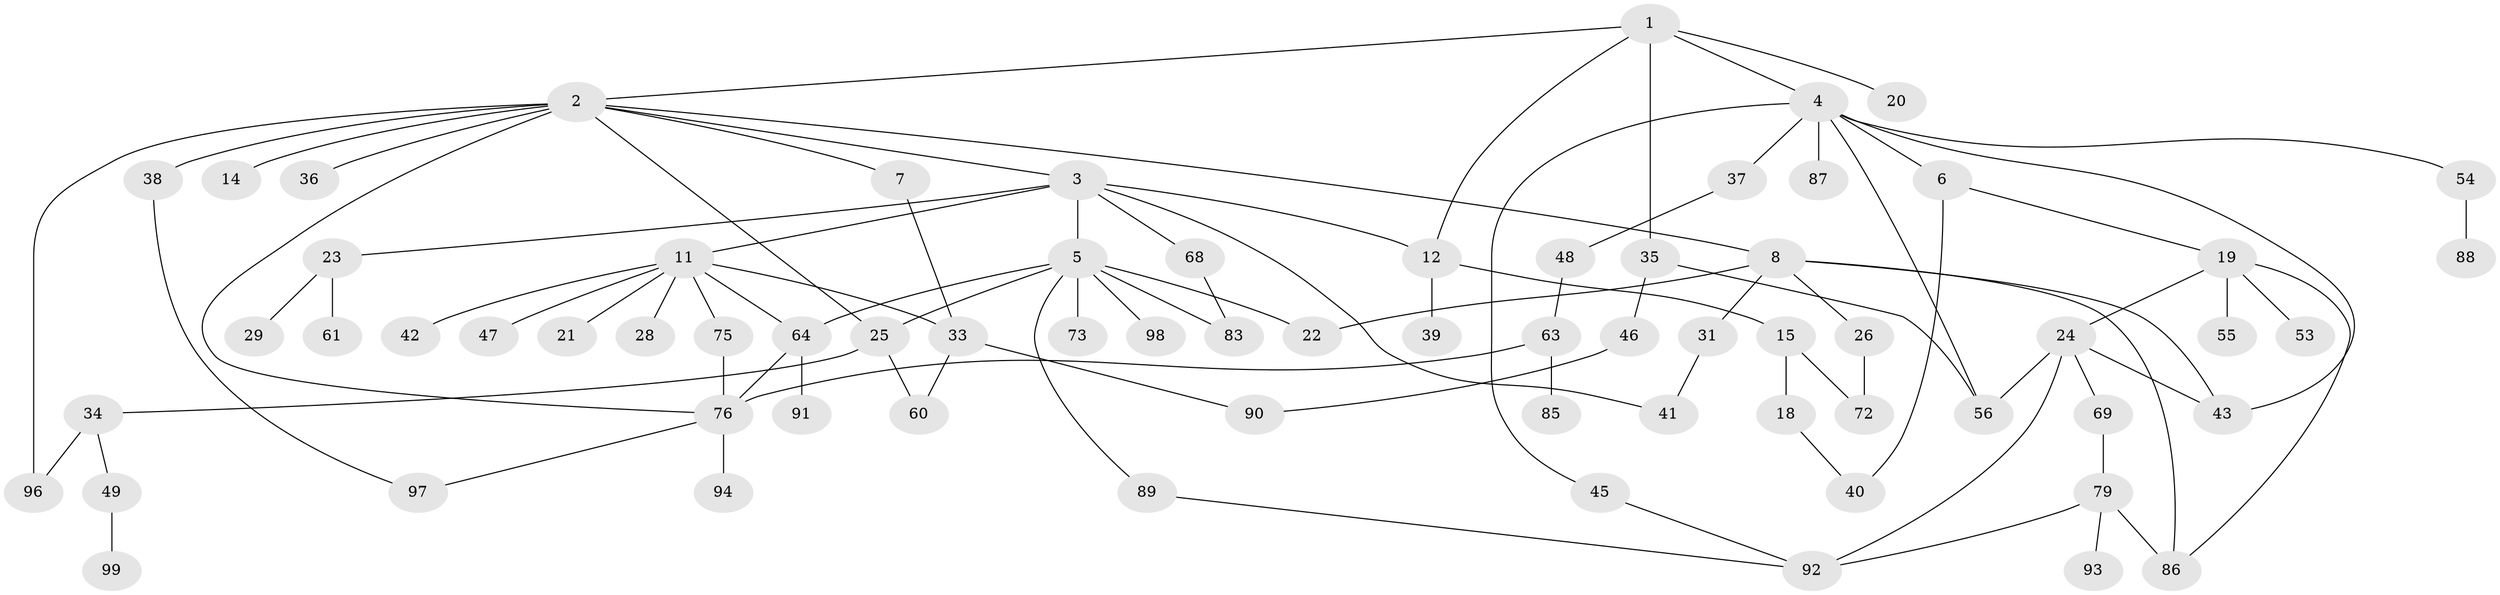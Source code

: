 // original degree distribution, {3: 0.2, 9: 0.01, 6: 0.04, 5: 0.03, 4: 0.12, 2: 0.28, 7: 0.01, 1: 0.31}
// Generated by graph-tools (version 1.1) at 2025/54/02/21/25 11:54:43]
// undirected, 70 vertices, 94 edges
graph export_dot {
graph [start="1"]
  node [color=gray90,style=filled];
  1 [super="+9"];
  2 [super="+32"];
  3 [super="+30"];
  4 [super="+16"];
  5 [super="+10"];
  6 [super="+100"];
  7 [super="+27"];
  8 [super="+62"];
  11 [super="+13"];
  12 [super="+17"];
  14;
  15 [super="+71"];
  18 [super="+59"];
  19 [super="+50"];
  20;
  21;
  22;
  23;
  24 [super="+58"];
  25 [super="+66"];
  26 [super="+52"];
  28;
  29;
  31;
  33 [super="+57"];
  34 [super="+44"];
  35;
  36;
  37 [super="+67"];
  38;
  39;
  40;
  41 [super="+74"];
  42;
  43;
  45;
  46 [super="+51"];
  47;
  48;
  49 [super="+84"];
  53;
  54;
  55;
  56 [super="+65"];
  60 [super="+77"];
  61 [super="+70"];
  63 [super="+80"];
  64;
  68 [super="+81"];
  69;
  72;
  73;
  75;
  76 [super="+78"];
  79 [super="+82"];
  83;
  85;
  86;
  87;
  88;
  89;
  90;
  91;
  92 [super="+95"];
  93;
  94;
  96;
  97;
  98;
  99;
  1 -- 2;
  1 -- 4;
  1 -- 35;
  1 -- 12;
  1 -- 20;
  2 -- 3;
  2 -- 7;
  2 -- 8;
  2 -- 14;
  2 -- 36;
  2 -- 38;
  2 -- 76;
  2 -- 96;
  2 -- 25;
  3 -- 5 [weight=2];
  3 -- 11;
  3 -- 23;
  3 -- 12;
  3 -- 41;
  3 -- 68;
  4 -- 6;
  4 -- 87;
  4 -- 56;
  4 -- 37;
  4 -- 54;
  4 -- 43;
  4 -- 45;
  5 -- 25;
  5 -- 22;
  5 -- 64;
  5 -- 89;
  5 -- 98;
  5 -- 83;
  5 -- 73;
  6 -- 19;
  6 -- 40;
  7 -- 33;
  8 -- 22;
  8 -- 26;
  8 -- 31;
  8 -- 86;
  8 -- 43;
  11 -- 28;
  11 -- 42;
  11 -- 64;
  11 -- 33;
  11 -- 21;
  11 -- 75;
  11 -- 47;
  12 -- 15;
  12 -- 39;
  15 -- 18;
  15 -- 72;
  18 -- 40;
  19 -- 24;
  19 -- 53;
  19 -- 86;
  19 -- 55;
  23 -- 29;
  23 -- 61;
  24 -- 92;
  24 -- 56;
  24 -- 43;
  24 -- 69;
  25 -- 34;
  25 -- 60;
  26 -- 72;
  31 -- 41;
  33 -- 60;
  33 -- 90;
  34 -- 96;
  34 -- 49;
  35 -- 46;
  35 -- 56;
  37 -- 48;
  38 -- 97;
  45 -- 92;
  46 -- 90;
  48 -- 63;
  49 -- 99;
  54 -- 88;
  63 -- 85;
  63 -- 76;
  64 -- 91;
  64 -- 76;
  68 -- 83;
  69 -- 79;
  75 -- 76;
  76 -- 94;
  76 -- 97;
  79 -- 92;
  79 -- 93;
  79 -- 86;
  89 -- 92;
}
